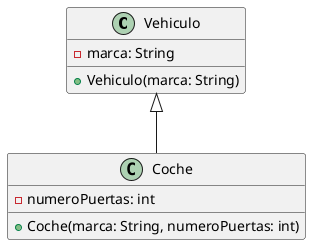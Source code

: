 @startuml
class Vehiculo {
  - marca: String
  + Vehiculo(marca: String)
}

class Coche {
  - numeroPuertas: int
  + Coche(marca: String, numeroPuertas: int)
}

Vehiculo <|-- Coche
@enduml